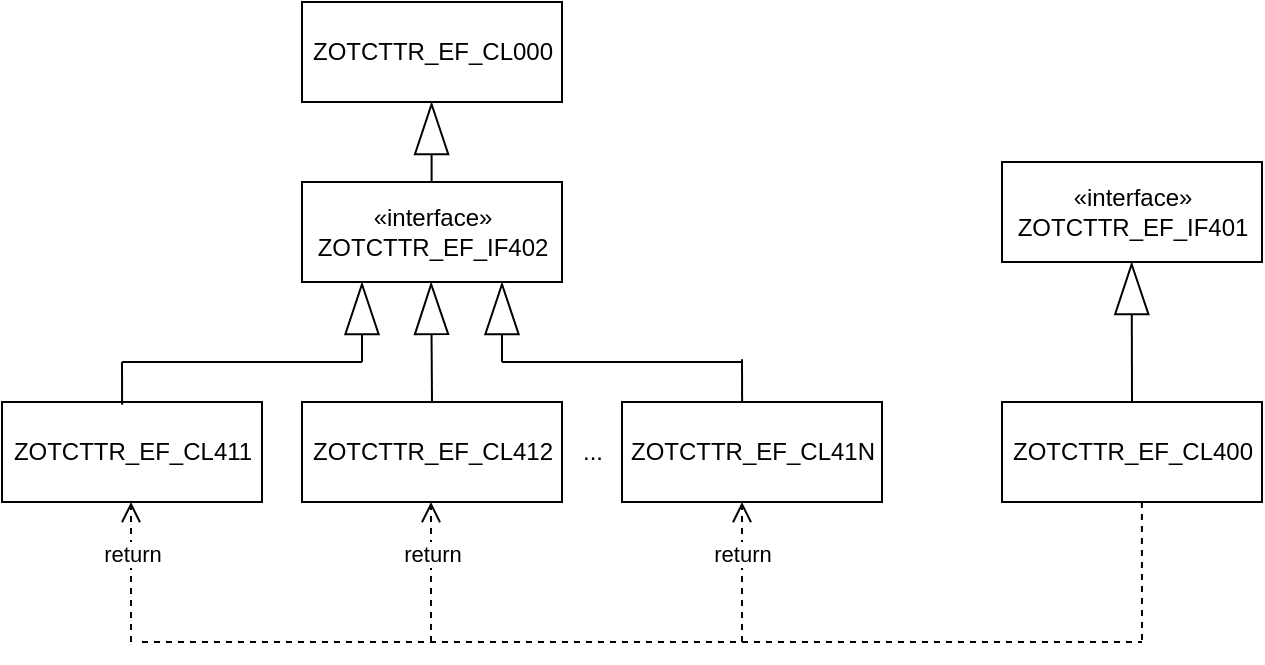 <mxfile version="14.6.10" type="google"><diagram id="L638MJlwIbq0lgMDIPTb" name="Page-1"><mxGraphModel dx="1829" dy="982" grid="1" gridSize="10" guides="1" tooltips="1" connect="1" arrows="1" fold="1" page="1" pageScale="1" pageWidth="827" pageHeight="1169" math="0" shadow="0"><root><mxCell id="0"/><mxCell id="1" parent="0"/><mxCell id="27wPsFOKLcYCvgYX5DHw-2" value="ZOTCTTR_EF_CL000" style="html=1;" parent="1" vertex="1"><mxGeometry x="160" y="40" width="130" height="50" as="geometry"/></mxCell><mxCell id="27wPsFOKLcYCvgYX5DHw-3" style="edgeStyle=orthogonalEdgeStyle;rounded=0;orthogonalLoop=1;jettySize=auto;html=1;exitX=0.5;exitY=1;exitDx=0;exitDy=0;" parent="1" source="27wPsFOKLcYCvgYX5DHw-2" target="27wPsFOKLcYCvgYX5DHw-2" edge="1"><mxGeometry relative="1" as="geometry"/></mxCell><mxCell id="27wPsFOKLcYCvgYX5DHw-4" value="«interface»&lt;br&gt;ZOTCTTR_EF_IF402" style="html=1;" parent="1" vertex="1"><mxGeometry x="160" y="130" width="130" height="50" as="geometry"/></mxCell><mxCell id="27wPsFOKLcYCvgYX5DHw-5" value="ZOTCTTR_EF_CL411" style="html=1;" parent="1" vertex="1"><mxGeometry x="10" y="240" width="130" height="50" as="geometry"/></mxCell><mxCell id="27wPsFOKLcYCvgYX5DHw-6" value="ZOTCTTR_EF_CL412" style="html=1;" parent="1" vertex="1"><mxGeometry x="160" y="240" width="130" height="50" as="geometry"/></mxCell><mxCell id="27wPsFOKLcYCvgYX5DHw-7" value="..." style="text;html=1;align=center;verticalAlign=middle;resizable=0;points=[];autosize=1;strokeColor=none;" parent="1" vertex="1"><mxGeometry x="290" y="255" width="30" height="20" as="geometry"/></mxCell><mxCell id="27wPsFOKLcYCvgYX5DHw-8" value="ZOTCTTR_EF_CL41N" style="html=1;" parent="1" vertex="1"><mxGeometry x="320" y="240" width="130" height="50" as="geometry"/></mxCell><mxCell id="27wPsFOKLcYCvgYX5DHw-9" value="«interface»&lt;br&gt;ZOTCTTR_EF_IF401" style="html=1;" parent="1" vertex="1"><mxGeometry x="510" y="120" width="130" height="50" as="geometry"/></mxCell><mxCell id="27wPsFOKLcYCvgYX5DHw-10" value="ZOTCTTR_EF_CL400" style="html=1;" parent="1" vertex="1"><mxGeometry x="510" y="240" width="130" height="50" as="geometry"/></mxCell><mxCell id="27wPsFOKLcYCvgYX5DHw-11" value="return" style="html=1;verticalAlign=bottom;endArrow=open;dashed=1;endSize=8;" parent="1" edge="1"><mxGeometry relative="1" as="geometry"><mxPoint x="380" y="360" as="sourcePoint"/><mxPoint x="380" y="290" as="targetPoint"/></mxGeometry></mxCell><mxCell id="27wPsFOKLcYCvgYX5DHw-12" value="return" style="html=1;verticalAlign=bottom;endArrow=open;dashed=1;endSize=8;" parent="1" edge="1"><mxGeometry relative="1" as="geometry"><mxPoint x="224.5" y="360" as="sourcePoint"/><mxPoint x="224.5" y="290" as="targetPoint"/></mxGeometry></mxCell><mxCell id="27wPsFOKLcYCvgYX5DHw-13" value="return" style="html=1;verticalAlign=bottom;endArrow=open;dashed=1;endSize=8;" parent="1" edge="1"><mxGeometry relative="1" as="geometry"><mxPoint x="74.5" y="360" as="sourcePoint"/><mxPoint x="74.5" y="290" as="targetPoint"/></mxGeometry></mxCell><mxCell id="27wPsFOKLcYCvgYX5DHw-14" value="" style="endArrow=none;dashed=1;html=1;" parent="1" edge="1"><mxGeometry width="50" height="50" relative="1" as="geometry"><mxPoint x="80" y="360" as="sourcePoint"/><mxPoint x="580" y="360" as="targetPoint"/></mxGeometry></mxCell><mxCell id="27wPsFOKLcYCvgYX5DHw-15" value="" style="endArrow=none;dashed=1;html=1;exitX=0.538;exitY=1;exitDx=0;exitDy=0;exitPerimeter=0;" parent="1" source="27wPsFOKLcYCvgYX5DHw-10" edge="1"><mxGeometry width="50" height="50" relative="1" as="geometry"><mxPoint x="580" y="310" as="sourcePoint"/><mxPoint x="580" y="360" as="targetPoint"/></mxGeometry></mxCell><mxCell id="27wPsFOKLcYCvgYX5DHw-16" value="" style="endArrow=blockThin;endFill=0;endSize=24;html=1;" parent="1" edge="1"><mxGeometry width="160" relative="1" as="geometry"><mxPoint x="224.8" y="130" as="sourcePoint"/><mxPoint x="224.8" y="90" as="targetPoint"/></mxGeometry></mxCell><mxCell id="27wPsFOKLcYCvgYX5DHw-17" value="" style="endArrow=blockThin;endFill=0;endSize=24;html=1;exitX=0.5;exitY=0;exitDx=0;exitDy=0;" parent="1" source="27wPsFOKLcYCvgYX5DHw-6" edge="1"><mxGeometry width="160" relative="1" as="geometry"><mxPoint x="224.58" y="230" as="sourcePoint"/><mxPoint x="224.58" y="180" as="targetPoint"/></mxGeometry></mxCell><mxCell id="27wPsFOKLcYCvgYX5DHw-18" value="" style="endArrow=blockThin;endFill=0;endSize=24;html=1;" parent="1" edge="1"><mxGeometry width="160" relative="1" as="geometry"><mxPoint x="190" y="220" as="sourcePoint"/><mxPoint x="190" y="180" as="targetPoint"/></mxGeometry></mxCell><mxCell id="27wPsFOKLcYCvgYX5DHw-19" value="" style="endArrow=none;html=1;exitX=0.462;exitY=0.028;exitDx=0;exitDy=0;exitPerimeter=0;" parent="1" source="27wPsFOKLcYCvgYX5DHw-5" edge="1"><mxGeometry width="50" height="50" relative="1" as="geometry"><mxPoint x="120" y="300" as="sourcePoint"/><mxPoint x="70.0" y="220" as="targetPoint"/></mxGeometry></mxCell><mxCell id="27wPsFOKLcYCvgYX5DHw-20" value="" style="endArrow=none;html=1;" parent="1" edge="1"><mxGeometry width="50" height="50" relative="1" as="geometry"><mxPoint x="70.0" y="220" as="sourcePoint"/><mxPoint x="190" y="220" as="targetPoint"/></mxGeometry></mxCell><mxCell id="27wPsFOKLcYCvgYX5DHw-22" value="" style="endArrow=none;html=1;" parent="1" edge="1"><mxGeometry width="50" height="50" relative="1" as="geometry"><mxPoint x="260" y="220" as="sourcePoint"/><mxPoint x="380" y="220" as="targetPoint"/></mxGeometry></mxCell><mxCell id="27wPsFOKLcYCvgYX5DHw-23" value="" style="endArrow=none;html=1;exitX=0.462;exitY=0.028;exitDx=0;exitDy=0;exitPerimeter=0;" parent="1" edge="1"><mxGeometry width="50" height="50" relative="1" as="geometry"><mxPoint x="380.06" y="240" as="sourcePoint"/><mxPoint x="380" y="218.6" as="targetPoint"/></mxGeometry></mxCell><mxCell id="VOvNEcO_5bL_JEnx5Ebo-2" value="" style="endArrow=blockThin;endFill=0;endSize=24;html=1;" parent="1" edge="1"><mxGeometry width="160" relative="1" as="geometry"><mxPoint x="260" y="220" as="sourcePoint"/><mxPoint x="260.0" y="180" as="targetPoint"/></mxGeometry></mxCell><mxCell id="VOvNEcO_5bL_JEnx5Ebo-3" value="" style="endArrow=blockThin;endFill=0;endSize=24;html=1;exitX=0.5;exitY=0;exitDx=0;exitDy=0;" parent="1" source="27wPsFOKLcYCvgYX5DHw-10" edge="1"><mxGeometry width="160" relative="1" as="geometry"><mxPoint x="574.83" y="210" as="sourcePoint"/><mxPoint x="574.83" y="170" as="targetPoint"/></mxGeometry></mxCell></root></mxGraphModel></diagram></mxfile>